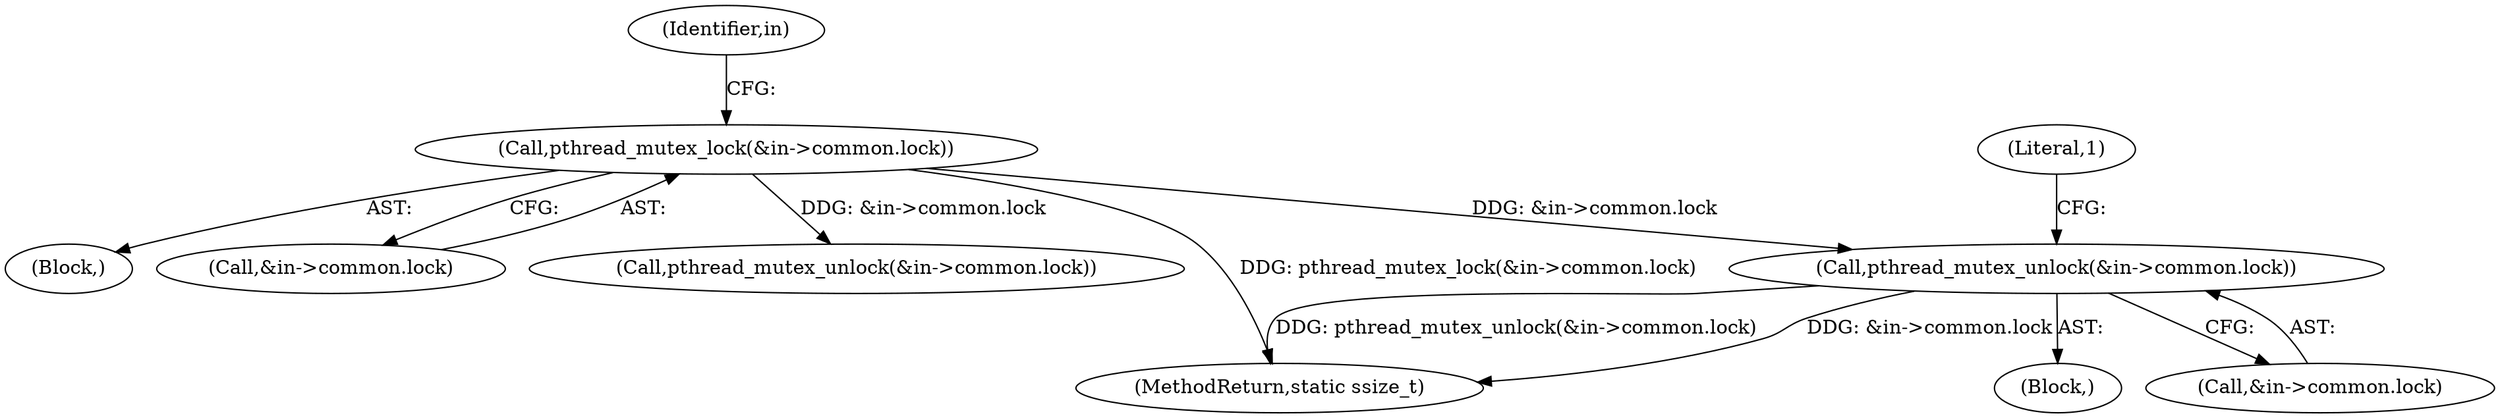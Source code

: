digraph "0_Android_472271b153c5dc53c28beac55480a8d8434b2d5c_3@API" {
"1000184" [label="(Call,pthread_mutex_unlock(&in->common.lock))"];
"1000153" [label="(Call,pthread_mutex_lock(&in->common.lock))"];
"1000153" [label="(Call,pthread_mutex_lock(&in->common.lock))"];
"1000152" [label="(Block,)"];
"1000154" [label="(Call,&in->common.lock)"];
"1000194" [label="(Call,pthread_mutex_unlock(&in->common.lock))"];
"1000273" [label="(MethodReturn,static ssize_t)"];
"1000193" [label="(Literal,1)"];
"1000168" [label="(Block,)"];
"1000185" [label="(Call,&in->common.lock)"];
"1000165" [label="(Identifier,in)"];
"1000184" [label="(Call,pthread_mutex_unlock(&in->common.lock))"];
"1000184" -> "1000168"  [label="AST: "];
"1000184" -> "1000185"  [label="CFG: "];
"1000185" -> "1000184"  [label="AST: "];
"1000193" -> "1000184"  [label="CFG: "];
"1000184" -> "1000273"  [label="DDG: &in->common.lock"];
"1000184" -> "1000273"  [label="DDG: pthread_mutex_unlock(&in->common.lock)"];
"1000153" -> "1000184"  [label="DDG: &in->common.lock"];
"1000153" -> "1000152"  [label="AST: "];
"1000153" -> "1000154"  [label="CFG: "];
"1000154" -> "1000153"  [label="AST: "];
"1000165" -> "1000153"  [label="CFG: "];
"1000153" -> "1000273"  [label="DDG: pthread_mutex_lock(&in->common.lock)"];
"1000153" -> "1000194"  [label="DDG: &in->common.lock"];
}
